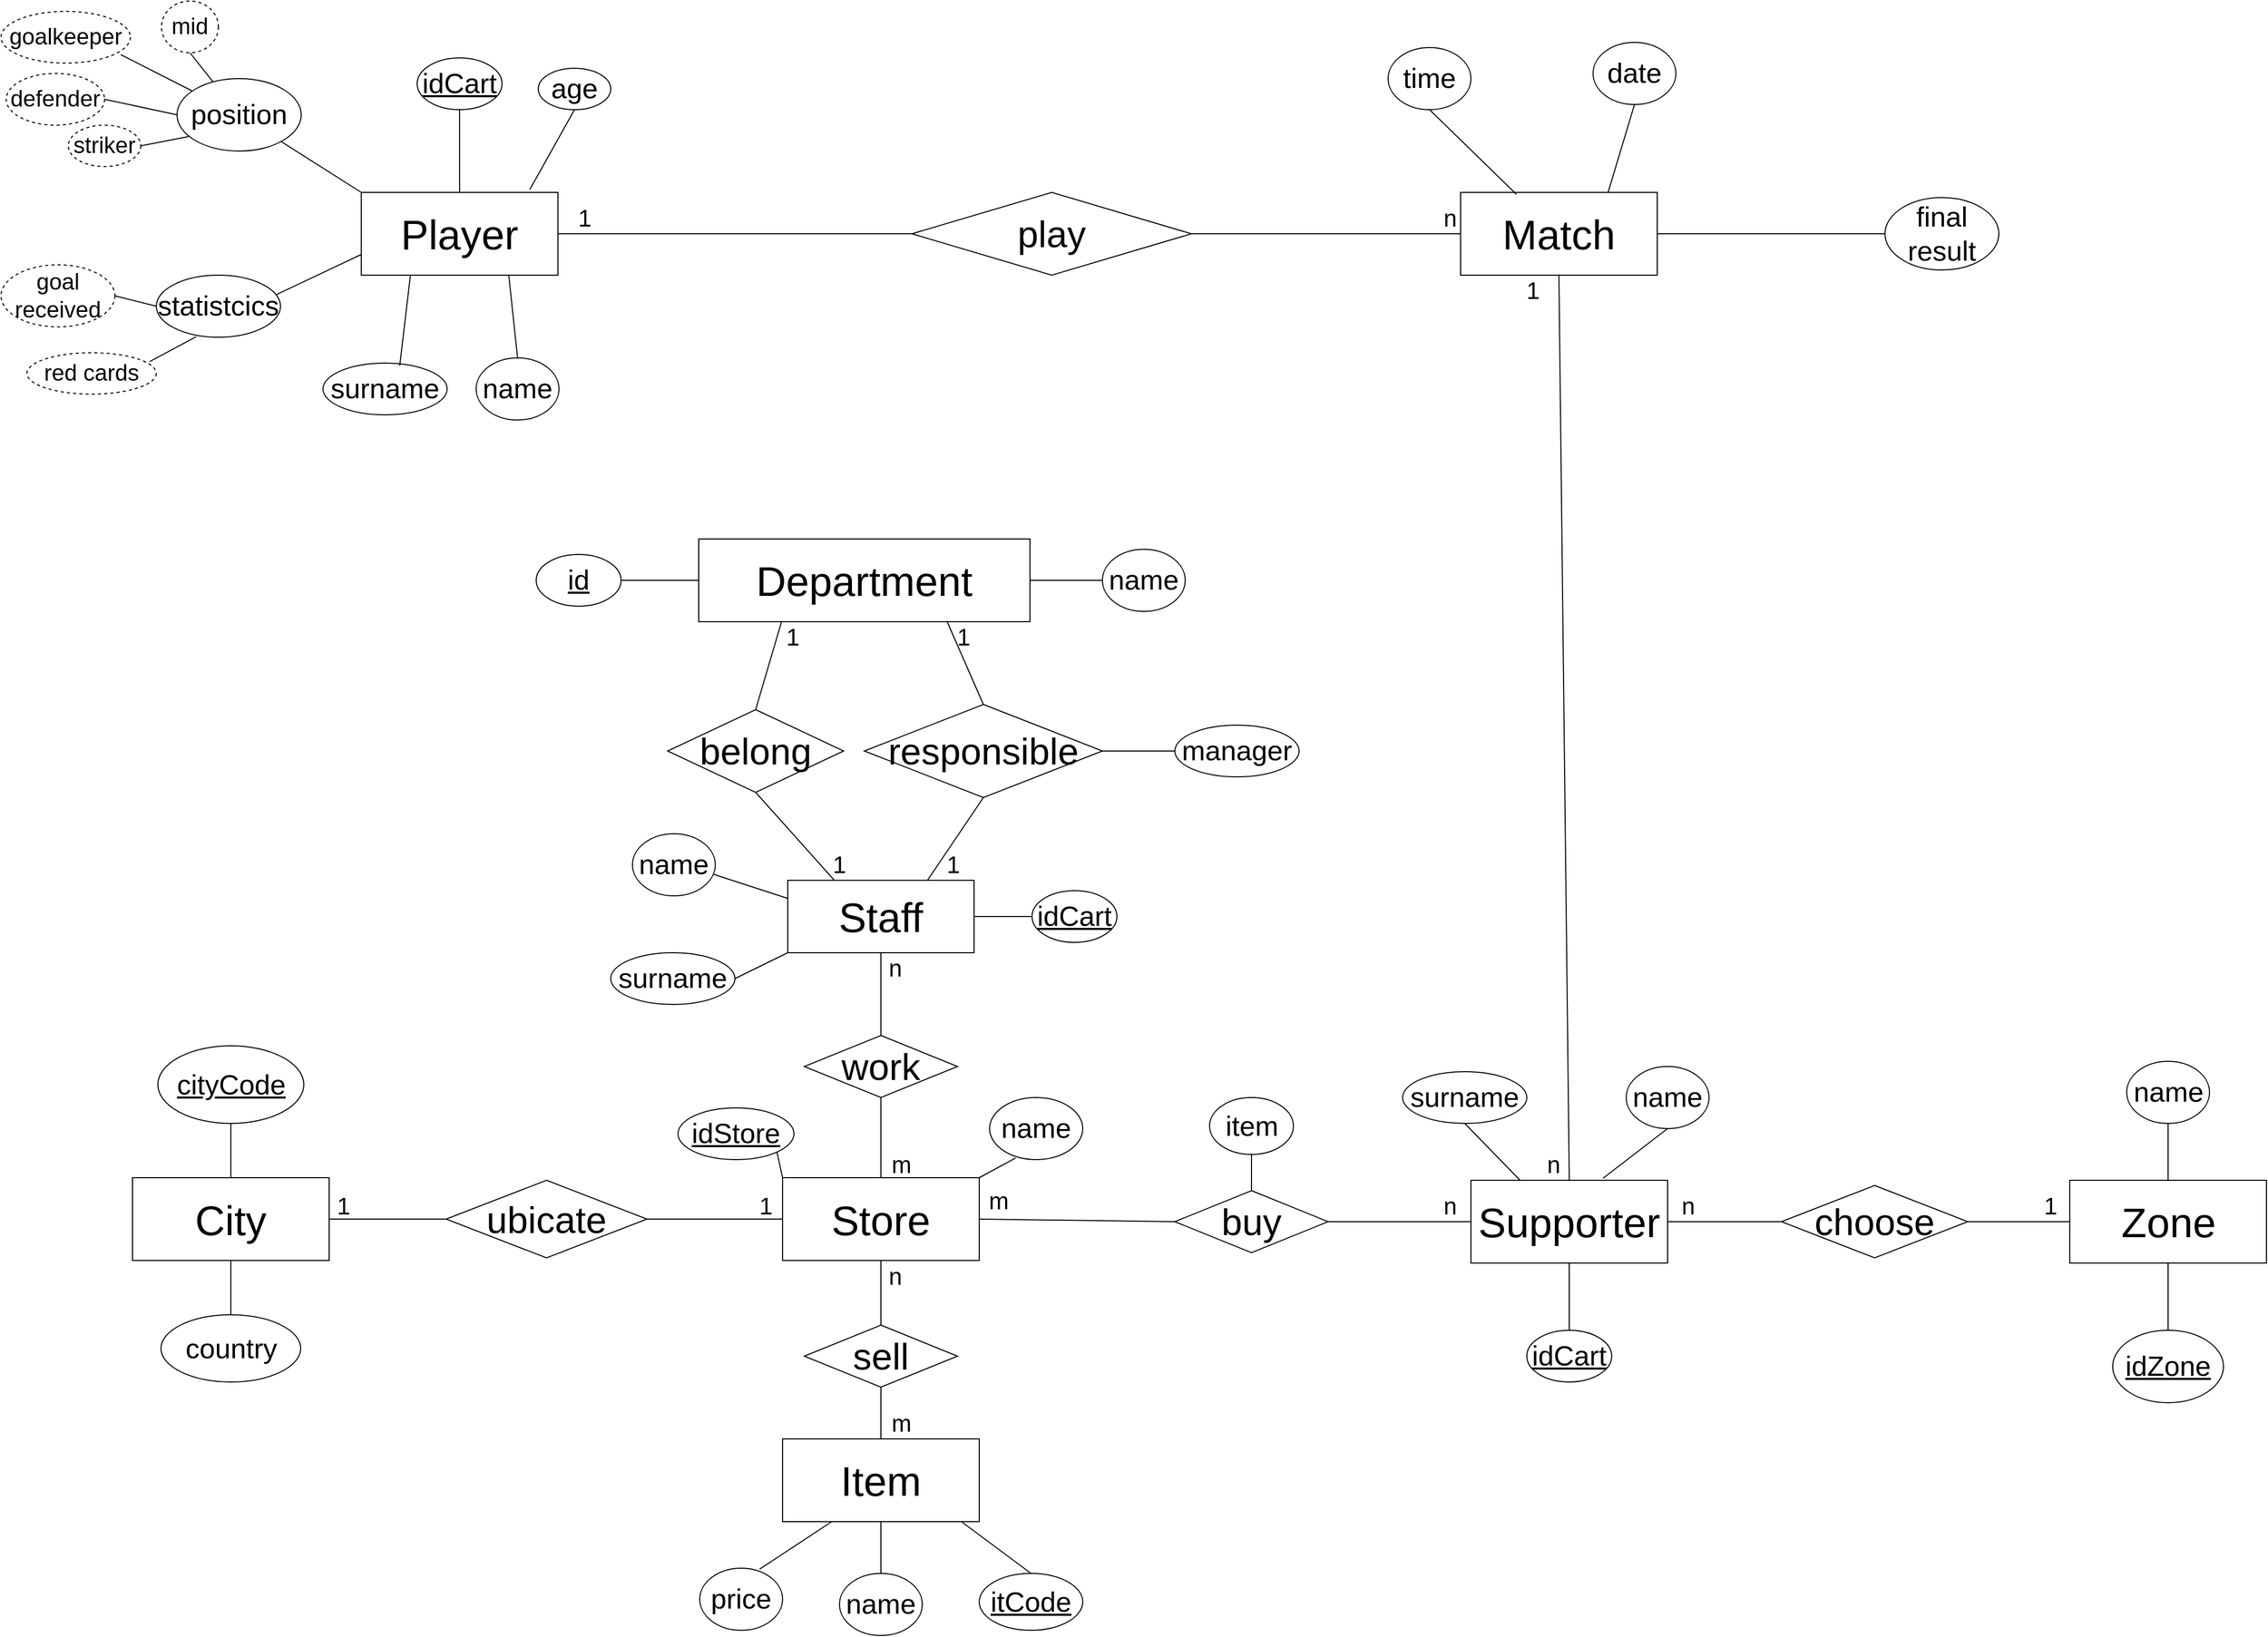 <mxfile version="24.0.7" type="github">
  <diagram name="Page-1" id="DSewbz67-j9m09I7AP3o">
    <mxGraphModel dx="2523" dy="1595" grid="1" gridSize="10" guides="1" tooltips="1" connect="1" arrows="1" fold="1" page="1" pageScale="1" pageWidth="2336" pageHeight="1654" math="0" shadow="0">
      <root>
        <mxCell id="0" />
        <mxCell id="1" parent="0" />
        <mxCell id="OImi5xDaAr73Z1DIqKQl-1" value="&lt;font style=&quot;font-size: 40px;&quot;&gt;Player&lt;/font&gt;" style="rounded=0;whiteSpace=wrap;html=1;" vertex="1" parent="1">
          <mxGeometry x="448" y="222" width="190" height="80" as="geometry" />
        </mxCell>
        <mxCell id="OImi5xDaAr73Z1DIqKQl-2" value="&lt;font style=&quot;font-size: 40px;&quot;&gt;Staff&lt;/font&gt;" style="rounded=0;whiteSpace=wrap;html=1;" vertex="1" parent="1">
          <mxGeometry x="860" y="887" width="180" height="70" as="geometry" />
        </mxCell>
        <mxCell id="OImi5xDaAr73Z1DIqKQl-3" value="&lt;font style=&quot;font-size: 40px;&quot;&gt;Department&lt;/font&gt;" style="rounded=0;whiteSpace=wrap;html=1;" vertex="1" parent="1">
          <mxGeometry x="774" y="557" width="320" height="80" as="geometry" />
        </mxCell>
        <mxCell id="OImi5xDaAr73Z1DIqKQl-4" value="&lt;font style=&quot;font-size: 40px;&quot;&gt;Store&lt;/font&gt;" style="rounded=0;whiteSpace=wrap;html=1;" vertex="1" parent="1">
          <mxGeometry x="855" y="1174.5" width="190" height="80" as="geometry" />
        </mxCell>
        <mxCell id="OImi5xDaAr73Z1DIqKQl-5" value="&lt;font style=&quot;font-size: 40px;&quot;&gt;Item&lt;/font&gt;" style="rounded=0;whiteSpace=wrap;html=1;" vertex="1" parent="1">
          <mxGeometry x="855" y="1427" width="190" height="80" as="geometry" />
        </mxCell>
        <mxCell id="OImi5xDaAr73Z1DIqKQl-6" value="&lt;font style=&quot;font-size: 40px;&quot;&gt;Supporter&lt;/font&gt;" style="rounded=0;whiteSpace=wrap;html=1;" vertex="1" parent="1">
          <mxGeometry x="1520" y="1177" width="190" height="80" as="geometry" />
        </mxCell>
        <mxCell id="OImi5xDaAr73Z1DIqKQl-7" value="&lt;font style=&quot;font-size: 40px;&quot;&gt;Match&lt;/font&gt;" style="rounded=0;whiteSpace=wrap;html=1;" vertex="1" parent="1">
          <mxGeometry x="1510" y="222" width="190" height="80" as="geometry" />
        </mxCell>
        <mxCell id="OImi5xDaAr73Z1DIqKQl-8" value="&lt;font style=&quot;font-size: 40px;&quot;&gt;Zone&lt;/font&gt;" style="rounded=0;whiteSpace=wrap;html=1;" vertex="1" parent="1">
          <mxGeometry x="2098.5" y="1177" width="190" height="80" as="geometry" />
        </mxCell>
        <mxCell id="OImi5xDaAr73Z1DIqKQl-9" value="&lt;font style=&quot;font-size: 36px;&quot;&gt;belong&lt;/font&gt;" style="rhombus;whiteSpace=wrap;html=1;" vertex="1" parent="1">
          <mxGeometry x="744" y="722" width="170" height="80" as="geometry" />
        </mxCell>
        <mxCell id="OImi5xDaAr73Z1DIqKQl-10" value="&lt;font style=&quot;font-size: 40px;&quot;&gt;City&lt;/font&gt;" style="rounded=0;whiteSpace=wrap;html=1;" vertex="1" parent="1">
          <mxGeometry x="227" y="1174.5" width="190" height="80" as="geometry" />
        </mxCell>
        <mxCell id="OImi5xDaAr73Z1DIqKQl-11" value="&lt;font style=&quot;font-size: 36px;&quot;&gt;play&lt;/font&gt;" style="rhombus;whiteSpace=wrap;html=1;" vertex="1" parent="1">
          <mxGeometry x="980" y="222" width="270" height="80" as="geometry" />
        </mxCell>
        <mxCell id="OImi5xDaAr73Z1DIqKQl-12" value="" style="endArrow=none;html=1;rounded=0;exitX=1;exitY=0.5;exitDx=0;exitDy=0;entryX=0;entryY=0.5;entryDx=0;entryDy=0;" edge="1" parent="1" source="OImi5xDaAr73Z1DIqKQl-1" target="OImi5xDaAr73Z1DIqKQl-11">
          <mxGeometry width="50" height="50" relative="1" as="geometry">
            <mxPoint x="830" y="822" as="sourcePoint" />
            <mxPoint x="880" y="772" as="targetPoint" />
          </mxGeometry>
        </mxCell>
        <mxCell id="OImi5xDaAr73Z1DIqKQl-13" value="" style="endArrow=none;html=1;rounded=0;entryX=0;entryY=0.5;entryDx=0;entryDy=0;exitX=1;exitY=0.5;exitDx=0;exitDy=0;" edge="1" parent="1" source="OImi5xDaAr73Z1DIqKQl-11" target="OImi5xDaAr73Z1DIqKQl-7">
          <mxGeometry width="50" height="50" relative="1" as="geometry">
            <mxPoint x="780" y="652" as="sourcePoint" />
            <mxPoint x="830" y="602" as="targetPoint" />
          </mxGeometry>
        </mxCell>
        <mxCell id="OImi5xDaAr73Z1DIqKQl-14" value="&lt;font style=&quot;font-size: 27px;&quot;&gt;&lt;u&gt;idCart&lt;/u&gt;&lt;/font&gt;" style="ellipse;whiteSpace=wrap;html=1;" vertex="1" parent="1">
          <mxGeometry x="502" y="92" width="82" height="50" as="geometry" />
        </mxCell>
        <mxCell id="OImi5xDaAr73Z1DIqKQl-15" value="&lt;span style=&quot;font-size: 27px;&quot;&gt;name&lt;/span&gt;" style="ellipse;whiteSpace=wrap;html=1;" vertex="1" parent="1">
          <mxGeometry x="559" y="382" width="80" height="60" as="geometry" />
        </mxCell>
        <mxCell id="OImi5xDaAr73Z1DIqKQl-16" value="&lt;span style=&quot;font-size: 27px;&quot;&gt;surname&lt;/span&gt;" style="ellipse;whiteSpace=wrap;html=1;" vertex="1" parent="1">
          <mxGeometry x="411" y="387" width="120" height="50" as="geometry" />
        </mxCell>
        <mxCell id="OImi5xDaAr73Z1DIqKQl-17" value="&lt;span style=&quot;font-size: 27px;&quot;&gt;age&lt;/span&gt;" style="ellipse;whiteSpace=wrap;html=1;" vertex="1" parent="1">
          <mxGeometry x="619" y="102" width="70" height="40" as="geometry" />
        </mxCell>
        <mxCell id="OImi5xDaAr73Z1DIqKQl-18" value="&lt;span style=&quot;font-size: 27px;&quot;&gt;position&lt;/span&gt;" style="ellipse;whiteSpace=wrap;html=1;" vertex="1" parent="1">
          <mxGeometry x="270" y="112" width="120" height="70" as="geometry" />
        </mxCell>
        <mxCell id="OImi5xDaAr73Z1DIqKQl-19" value="&lt;span style=&quot;font-size: 27px;&quot;&gt;statistcics&lt;/span&gt;" style="ellipse;whiteSpace=wrap;html=1;" vertex="1" parent="1">
          <mxGeometry x="250" y="302" width="120" height="60" as="geometry" />
        </mxCell>
        <mxCell id="OImi5xDaAr73Z1DIqKQl-20" value="&lt;font style=&quot;font-size: 22px;&quot;&gt;goalkeeper&lt;/font&gt;" style="ellipse;whiteSpace=wrap;html=1;dashed=1;" vertex="1" parent="1">
          <mxGeometry x="100" y="47" width="125" height="50" as="geometry" />
        </mxCell>
        <mxCell id="OImi5xDaAr73Z1DIqKQl-21" value="&lt;font style=&quot;font-size: 22px;&quot;&gt;defender&lt;/font&gt;" style="ellipse;whiteSpace=wrap;html=1;dashed=1;" vertex="1" parent="1">
          <mxGeometry x="105" y="107" width="95" height="50" as="geometry" />
        </mxCell>
        <mxCell id="OImi5xDaAr73Z1DIqKQl-64" style="rounded=0;orthogonalLoop=1;jettySize=auto;html=1;exitX=0.5;exitY=1;exitDx=0;exitDy=0;endArrow=none;endFill=0;" edge="1" parent="1" source="OImi5xDaAr73Z1DIqKQl-22" target="OImi5xDaAr73Z1DIqKQl-18">
          <mxGeometry relative="1" as="geometry" />
        </mxCell>
        <mxCell id="OImi5xDaAr73Z1DIqKQl-22" value="&lt;font style=&quot;font-size: 22px;&quot;&gt;mid&lt;/font&gt;" style="ellipse;whiteSpace=wrap;html=1;dashed=1;" vertex="1" parent="1">
          <mxGeometry x="255" y="37" width="55" height="50" as="geometry" />
        </mxCell>
        <mxCell id="OImi5xDaAr73Z1DIqKQl-23" value="&lt;font style=&quot;font-size: 22px;&quot;&gt;striker&lt;/font&gt;" style="ellipse;whiteSpace=wrap;html=1;dashed=1;" vertex="1" parent="1">
          <mxGeometry x="165" y="157" width="70" height="40" as="geometry" />
        </mxCell>
        <mxCell id="OImi5xDaAr73Z1DIqKQl-24" value="&lt;font style=&quot;font-size: 22px;&quot;&gt;goal received&lt;/font&gt;" style="ellipse;whiteSpace=wrap;html=1;dashed=1;" vertex="1" parent="1">
          <mxGeometry x="100" y="292" width="110" height="60" as="geometry" />
        </mxCell>
        <mxCell id="OImi5xDaAr73Z1DIqKQl-25" value="&lt;font style=&quot;font-size: 22px;&quot;&gt;red cards&lt;/font&gt;" style="ellipse;whiteSpace=wrap;html=1;dashed=1;" vertex="1" parent="1">
          <mxGeometry x="125" y="377" width="125" height="40" as="geometry" />
        </mxCell>
        <mxCell id="OImi5xDaAr73Z1DIqKQl-26" value="&lt;font style=&quot;font-size: 36px;&quot;&gt;work&lt;/font&gt;" style="rhombus;whiteSpace=wrap;html=1;" vertex="1" parent="1">
          <mxGeometry x="876" y="1037" width="148" height="60" as="geometry" />
        </mxCell>
        <mxCell id="OImi5xDaAr73Z1DIqKQl-27" value="&lt;font style=&quot;font-size: 36px;&quot;&gt;responsible&lt;/font&gt;" style="rhombus;whiteSpace=wrap;html=1;" vertex="1" parent="1">
          <mxGeometry x="934" y="717" width="230" height="90" as="geometry" />
        </mxCell>
        <mxCell id="OImi5xDaAr73Z1DIqKQl-28" value="" style="endArrow=none;html=1;rounded=0;entryX=0.5;entryY=1;entryDx=0;entryDy=0;exitX=0.5;exitY=0;exitDx=0;exitDy=0;" edge="1" parent="1" source="OImi5xDaAr73Z1DIqKQl-26" target="OImi5xDaAr73Z1DIqKQl-2">
          <mxGeometry width="50" height="50" relative="1" as="geometry">
            <mxPoint x="1724" y="1187" as="sourcePoint" />
            <mxPoint x="1774" y="1137" as="targetPoint" />
          </mxGeometry>
        </mxCell>
        <mxCell id="OImi5xDaAr73Z1DIqKQl-29" value="" style="endArrow=none;html=1;rounded=0;exitX=0.5;exitY=0;exitDx=0;exitDy=0;entryX=0.5;entryY=1;entryDx=0;entryDy=0;" edge="1" parent="1" source="OImi5xDaAr73Z1DIqKQl-4" target="OImi5xDaAr73Z1DIqKQl-26">
          <mxGeometry width="50" height="50" relative="1" as="geometry">
            <mxPoint x="1724" y="1187" as="sourcePoint" />
            <mxPoint x="1774" y="1137" as="targetPoint" />
          </mxGeometry>
        </mxCell>
        <mxCell id="OImi5xDaAr73Z1DIqKQl-30" value="" style="endArrow=none;html=1;rounded=0;exitX=0.5;exitY=0;exitDx=0;exitDy=0;entryX=0.25;entryY=1;entryDx=0;entryDy=0;" edge="1" parent="1" source="OImi5xDaAr73Z1DIqKQl-9" target="OImi5xDaAr73Z1DIqKQl-3">
          <mxGeometry width="50" height="50" relative="1" as="geometry">
            <mxPoint x="1724" y="1187" as="sourcePoint" />
            <mxPoint x="829" y="627" as="targetPoint" />
          </mxGeometry>
        </mxCell>
        <mxCell id="OImi5xDaAr73Z1DIqKQl-31" value="" style="endArrow=none;html=1;rounded=0;entryX=0.75;entryY=1;entryDx=0;entryDy=0;exitX=0.5;exitY=0;exitDx=0;exitDy=0;" edge="1" parent="1" source="OImi5xDaAr73Z1DIqKQl-27" target="OImi5xDaAr73Z1DIqKQl-3">
          <mxGeometry width="50" height="50" relative="1" as="geometry">
            <mxPoint x="1724" y="1187" as="sourcePoint" />
            <mxPoint x="1774" y="1137" as="targetPoint" />
          </mxGeometry>
        </mxCell>
        <mxCell id="OImi5xDaAr73Z1DIqKQl-32" value="" style="endArrow=none;html=1;rounded=0;entryX=0.5;entryY=1;entryDx=0;entryDy=0;exitX=0.25;exitY=0;exitDx=0;exitDy=0;" edge="1" parent="1" source="OImi5xDaAr73Z1DIqKQl-2" target="OImi5xDaAr73Z1DIqKQl-9">
          <mxGeometry width="50" height="50" relative="1" as="geometry">
            <mxPoint x="1724" y="1187" as="sourcePoint" />
            <mxPoint x="1774" y="1137" as="targetPoint" />
          </mxGeometry>
        </mxCell>
        <mxCell id="OImi5xDaAr73Z1DIqKQl-33" value="" style="endArrow=none;html=1;rounded=0;entryX=0.5;entryY=1;entryDx=0;entryDy=0;exitX=0.75;exitY=0;exitDx=0;exitDy=0;" edge="1" parent="1" source="OImi5xDaAr73Z1DIqKQl-2" target="OImi5xDaAr73Z1DIqKQl-27">
          <mxGeometry width="50" height="50" relative="1" as="geometry">
            <mxPoint x="1724" y="1187" as="sourcePoint" />
            <mxPoint x="1774" y="1137" as="targetPoint" />
          </mxGeometry>
        </mxCell>
        <mxCell id="OImi5xDaAr73Z1DIqKQl-34" value="&lt;span style=&quot;font-size: 27px;&quot;&gt;manager&lt;/span&gt;" style="ellipse;whiteSpace=wrap;html=1;" vertex="1" parent="1">
          <mxGeometry x="1234" y="737" width="120" height="50" as="geometry" />
        </mxCell>
        <mxCell id="OImi5xDaAr73Z1DIqKQl-35" value="" style="endArrow=none;html=1;rounded=0;exitX=1;exitY=0.5;exitDx=0;exitDy=0;entryX=0;entryY=0.5;entryDx=0;entryDy=0;" edge="1" parent="1" source="OImi5xDaAr73Z1DIqKQl-27" target="OImi5xDaAr73Z1DIqKQl-34">
          <mxGeometry width="50" height="50" relative="1" as="geometry">
            <mxPoint x="1724" y="1187" as="sourcePoint" />
            <mxPoint x="1774" y="1137" as="targetPoint" />
          </mxGeometry>
        </mxCell>
        <mxCell id="OImi5xDaAr73Z1DIqKQl-36" value="&lt;font style=&quot;font-size: 27px;&quot;&gt;&lt;u&gt;idCart&lt;/u&gt;&lt;/font&gt;" style="ellipse;whiteSpace=wrap;html=1;" vertex="1" parent="1">
          <mxGeometry x="1096" y="897" width="82" height="50" as="geometry" />
        </mxCell>
        <mxCell id="OImi5xDaAr73Z1DIqKQl-37" value="&lt;span style=&quot;font-size: 27px;&quot;&gt;name&lt;/span&gt;" style="ellipse;whiteSpace=wrap;html=1;" vertex="1" parent="1">
          <mxGeometry x="710" y="842" width="80" height="60" as="geometry" />
        </mxCell>
        <mxCell id="OImi5xDaAr73Z1DIqKQl-38" value="&lt;span style=&quot;font-size: 27px;&quot;&gt;surname&lt;/span&gt;" style="ellipse;whiteSpace=wrap;html=1;" vertex="1" parent="1">
          <mxGeometry x="689" y="957" width="120" height="50" as="geometry" />
        </mxCell>
        <mxCell id="OImi5xDaAr73Z1DIqKQl-42" value="&lt;font style=&quot;font-size: 27px;&quot;&gt;&lt;u&gt;id&lt;/u&gt;&lt;/font&gt;" style="ellipse;whiteSpace=wrap;html=1;" vertex="1" parent="1">
          <mxGeometry x="617" y="572" width="82" height="50" as="geometry" />
        </mxCell>
        <mxCell id="OImi5xDaAr73Z1DIqKQl-43" value="&lt;span style=&quot;font-size: 27px;&quot;&gt;name&lt;/span&gt;" style="ellipse;whiteSpace=wrap;html=1;" vertex="1" parent="1">
          <mxGeometry x="1164" y="567" width="80" height="60" as="geometry" />
        </mxCell>
        <mxCell id="OImi5xDaAr73Z1DIqKQl-44" value="&lt;font style=&quot;font-size: 27px;&quot;&gt;&lt;u&gt;idStore&lt;/u&gt;&lt;/font&gt;" style="ellipse;whiteSpace=wrap;html=1;" vertex="1" parent="1">
          <mxGeometry x="754" y="1107" width="112" height="50" as="geometry" />
        </mxCell>
        <mxCell id="OImi5xDaAr73Z1DIqKQl-45" value="&lt;span style=&quot;font-size: 27px;&quot;&gt;name&lt;/span&gt;" style="ellipse;whiteSpace=wrap;html=1;" vertex="1" parent="1">
          <mxGeometry x="1055" y="1097" width="90" height="60" as="geometry" />
        </mxCell>
        <mxCell id="OImi5xDaAr73Z1DIqKQl-47" value="&lt;font style=&quot;font-size: 36px;&quot;&gt;sell&lt;/font&gt;" style="rhombus;whiteSpace=wrap;html=1;" vertex="1" parent="1">
          <mxGeometry x="876" y="1317" width="148" height="60" as="geometry" />
        </mxCell>
        <mxCell id="OImi5xDaAr73Z1DIqKQl-48" value="&lt;span style=&quot;font-size: 27px;&quot;&gt;&lt;u&gt;itCode&lt;/u&gt;&lt;/span&gt;" style="ellipse;whiteSpace=wrap;html=1;" vertex="1" parent="1">
          <mxGeometry x="1045" y="1557" width="100" height="55" as="geometry" />
        </mxCell>
        <mxCell id="OImi5xDaAr73Z1DIqKQl-49" value="&lt;span style=&quot;font-size: 27px;&quot;&gt;name&lt;/span&gt;" style="ellipse;whiteSpace=wrap;html=1;" vertex="1" parent="1">
          <mxGeometry x="910" y="1557" width="80" height="60" as="geometry" />
        </mxCell>
        <mxCell id="OImi5xDaAr73Z1DIqKQl-50" value="&lt;span style=&quot;font-size: 27px;&quot;&gt;price&lt;/span&gt;" style="ellipse;whiteSpace=wrap;html=1;" vertex="1" parent="1">
          <mxGeometry x="775" y="1552" width="80" height="60" as="geometry" />
        </mxCell>
        <mxCell id="OImi5xDaAr73Z1DIqKQl-51" value="&lt;font style=&quot;font-size: 36px;&quot;&gt;buy&lt;/font&gt;" style="rhombus;whiteSpace=wrap;html=1;" vertex="1" parent="1">
          <mxGeometry x="1234" y="1187" width="148" height="60" as="geometry" />
        </mxCell>
        <mxCell id="OImi5xDaAr73Z1DIqKQl-52" value="&lt;font style=&quot;font-size: 36px;&quot;&gt;choose&lt;/font&gt;" style="rhombus;whiteSpace=wrap;html=1;" vertex="1" parent="1">
          <mxGeometry x="1820" y="1182" width="180" height="70" as="geometry" />
        </mxCell>
        <mxCell id="OImi5xDaAr73Z1DIqKQl-53" value="&lt;font style=&quot;font-size: 36px;&quot;&gt;ubicate&lt;/font&gt;" style="rhombus;whiteSpace=wrap;html=1;" vertex="1" parent="1">
          <mxGeometry x="530" y="1177" width="194" height="75" as="geometry" />
        </mxCell>
        <mxCell id="OImi5xDaAr73Z1DIqKQl-54" value="&lt;span style=&quot;font-size: 27px;&quot;&gt;date&lt;/span&gt;" style="ellipse;whiteSpace=wrap;html=1;" vertex="1" parent="1">
          <mxGeometry x="1638" y="77" width="80" height="60" as="geometry" />
        </mxCell>
        <mxCell id="OImi5xDaAr73Z1DIqKQl-55" value="&lt;span style=&quot;font-size: 27px;&quot;&gt;time&lt;/span&gt;" style="ellipse;whiteSpace=wrap;html=1;" vertex="1" parent="1">
          <mxGeometry x="1440" y="82" width="80" height="60" as="geometry" />
        </mxCell>
        <mxCell id="OImi5xDaAr73Z1DIqKQl-56" value="&lt;span style=&quot;font-size: 27px;&quot;&gt;final result&lt;/span&gt;" style="ellipse;whiteSpace=wrap;html=1;" vertex="1" parent="1">
          <mxGeometry x="1920" y="227" width="110" height="70" as="geometry" />
        </mxCell>
        <mxCell id="OImi5xDaAr73Z1DIqKQl-57" value="&lt;font style=&quot;font-size: 27px;&quot;&gt;&lt;u&gt;idCart&lt;/u&gt;&lt;/font&gt;" style="ellipse;whiteSpace=wrap;html=1;" vertex="1" parent="1">
          <mxGeometry x="1574" y="1322" width="82" height="50" as="geometry" />
        </mxCell>
        <mxCell id="OImi5xDaAr73Z1DIqKQl-58" value="&lt;span style=&quot;font-size: 27px;&quot;&gt;name&lt;/span&gt;" style="ellipse;whiteSpace=wrap;html=1;" vertex="1" parent="1">
          <mxGeometry x="1670" y="1067" width="80" height="60" as="geometry" />
        </mxCell>
        <mxCell id="OImi5xDaAr73Z1DIqKQl-59" value="&lt;span style=&quot;font-size: 27px;&quot;&gt;surname&lt;/span&gt;" style="ellipse;whiteSpace=wrap;html=1;" vertex="1" parent="1">
          <mxGeometry x="1454" y="1072" width="120" height="50" as="geometry" />
        </mxCell>
        <mxCell id="OImi5xDaAr73Z1DIqKQl-60" value="&lt;span style=&quot;font-size: 27px;&quot;&gt;name&lt;/span&gt;" style="ellipse;whiteSpace=wrap;html=1;" vertex="1" parent="1">
          <mxGeometry x="2153.5" y="1062" width="80" height="60" as="geometry" />
        </mxCell>
        <mxCell id="OImi5xDaAr73Z1DIqKQl-61" value="&lt;font style=&quot;font-size: 27px;&quot;&gt;&lt;u&gt;idZone&lt;/u&gt;&lt;/font&gt;" style="ellipse;whiteSpace=wrap;html=1;" vertex="1" parent="1">
          <mxGeometry x="2140" y="1322" width="107" height="70" as="geometry" />
        </mxCell>
        <mxCell id="OImi5xDaAr73Z1DIqKQl-62" value="&lt;font style=&quot;font-size: 27px;&quot;&gt;&lt;u&gt;cityCode&lt;/u&gt;&lt;/font&gt;" style="ellipse;whiteSpace=wrap;html=1;" vertex="1" parent="1">
          <mxGeometry x="251.5" y="1047" width="141" height="75" as="geometry" />
        </mxCell>
        <mxCell id="OImi5xDaAr73Z1DIqKQl-63" value="&lt;span style=&quot;font-size: 27px;&quot;&gt;country&lt;/span&gt;" style="ellipse;whiteSpace=wrap;html=1;" vertex="1" parent="1">
          <mxGeometry x="254.5" y="1307" width="135" height="65" as="geometry" />
        </mxCell>
        <mxCell id="OImi5xDaAr73Z1DIqKQl-66" value="" style="endArrow=none;html=1;rounded=0;exitX=0.925;exitY=0.836;exitDx=0;exitDy=0;exitPerimeter=0;" edge="1" parent="1" source="OImi5xDaAr73Z1DIqKQl-20" target="OImi5xDaAr73Z1DIqKQl-18">
          <mxGeometry width="50" height="50" relative="1" as="geometry">
            <mxPoint x="234" y="152" as="sourcePoint" />
            <mxPoint x="284" y="102" as="targetPoint" />
          </mxGeometry>
        </mxCell>
        <mxCell id="OImi5xDaAr73Z1DIqKQl-67" value="" style="endArrow=none;html=1;rounded=0;exitX=1;exitY=0.5;exitDx=0;exitDy=0;entryX=0;entryY=0.5;entryDx=0;entryDy=0;" edge="1" parent="1" source="OImi5xDaAr73Z1DIqKQl-21" target="OImi5xDaAr73Z1DIqKQl-18">
          <mxGeometry width="50" height="50" relative="1" as="geometry">
            <mxPoint x="226" y="99" as="sourcePoint" />
            <mxPoint x="295" y="134" as="targetPoint" />
          </mxGeometry>
        </mxCell>
        <mxCell id="OImi5xDaAr73Z1DIqKQl-68" value="" style="endArrow=none;html=1;rounded=0;exitX=1;exitY=0.5;exitDx=0;exitDy=0;entryX=0.093;entryY=0.8;entryDx=0;entryDy=0;entryPerimeter=0;" edge="1" parent="1" source="OImi5xDaAr73Z1DIqKQl-23" target="OImi5xDaAr73Z1DIqKQl-18">
          <mxGeometry width="50" height="50" relative="1" as="geometry">
            <mxPoint x="236" y="109" as="sourcePoint" />
            <mxPoint x="305" y="144" as="targetPoint" />
          </mxGeometry>
        </mxCell>
        <mxCell id="OImi5xDaAr73Z1DIqKQl-69" value="" style="endArrow=none;html=1;rounded=0;exitX=0.5;exitY=1;exitDx=0;exitDy=0;entryX=0.5;entryY=0;entryDx=0;entryDy=0;" edge="1" parent="1" source="OImi5xDaAr73Z1DIqKQl-14" target="OImi5xDaAr73Z1DIqKQl-1">
          <mxGeometry width="50" height="50" relative="1" as="geometry">
            <mxPoint x="246" y="119" as="sourcePoint" />
            <mxPoint x="315" y="154" as="targetPoint" />
          </mxGeometry>
        </mxCell>
        <mxCell id="OImi5xDaAr73Z1DIqKQl-70" value="" style="endArrow=none;html=1;rounded=0;exitX=0.5;exitY=1;exitDx=0;exitDy=0;entryX=0.857;entryY=-0.035;entryDx=0;entryDy=0;entryPerimeter=0;" edge="1" parent="1" source="OImi5xDaAr73Z1DIqKQl-17" target="OImi5xDaAr73Z1DIqKQl-1">
          <mxGeometry width="50" height="50" relative="1" as="geometry">
            <mxPoint x="256" y="129" as="sourcePoint" />
            <mxPoint x="325" y="164" as="targetPoint" />
          </mxGeometry>
        </mxCell>
        <mxCell id="OImi5xDaAr73Z1DIqKQl-71" value="" style="endArrow=none;html=1;rounded=0;exitX=0.967;exitY=0.313;exitDx=0;exitDy=0;exitPerimeter=0;entryX=0;entryY=0.75;entryDx=0;entryDy=0;" edge="1" parent="1" source="OImi5xDaAr73Z1DIqKQl-19" target="OImi5xDaAr73Z1DIqKQl-1">
          <mxGeometry width="50" height="50" relative="1" as="geometry">
            <mxPoint x="266" y="139" as="sourcePoint" />
            <mxPoint x="335" y="174" as="targetPoint" />
          </mxGeometry>
        </mxCell>
        <mxCell id="OImi5xDaAr73Z1DIqKQl-72" value="" style="endArrow=none;html=1;rounded=0;exitX=1;exitY=0.5;exitDx=0;exitDy=0;entryX=0;entryY=0.5;entryDx=0;entryDy=0;" edge="1" parent="1" source="OImi5xDaAr73Z1DIqKQl-24" target="OImi5xDaAr73Z1DIqKQl-19">
          <mxGeometry width="50" height="50" relative="1" as="geometry">
            <mxPoint x="276" y="149" as="sourcePoint" />
            <mxPoint x="345" y="184" as="targetPoint" />
          </mxGeometry>
        </mxCell>
        <mxCell id="OImi5xDaAr73Z1DIqKQl-73" value="" style="endArrow=none;html=1;rounded=0;exitX=0.949;exitY=0.215;exitDx=0;exitDy=0;exitPerimeter=0;entryX=0.32;entryY=0.993;entryDx=0;entryDy=0;entryPerimeter=0;" edge="1" parent="1" source="OImi5xDaAr73Z1DIqKQl-25" target="OImi5xDaAr73Z1DIqKQl-19">
          <mxGeometry width="50" height="50" relative="1" as="geometry">
            <mxPoint x="286" y="159" as="sourcePoint" />
            <mxPoint x="355" y="194" as="targetPoint" />
          </mxGeometry>
        </mxCell>
        <mxCell id="OImi5xDaAr73Z1DIqKQl-74" value="" style="endArrow=none;html=1;rounded=0;entryX=0.75;entryY=1;entryDx=0;entryDy=0;exitX=0.5;exitY=0;exitDx=0;exitDy=0;" edge="1" parent="1" source="OImi5xDaAr73Z1DIqKQl-15" target="OImi5xDaAr73Z1DIqKQl-1">
          <mxGeometry width="50" height="50" relative="1" as="geometry">
            <mxPoint x="594" y="442" as="sourcePoint" />
            <mxPoint x="644" y="392" as="targetPoint" />
          </mxGeometry>
        </mxCell>
        <mxCell id="OImi5xDaAr73Z1DIqKQl-75" value="" style="endArrow=none;html=1;rounded=0;exitX=0.618;exitY=0.052;exitDx=0;exitDy=0;exitPerimeter=0;entryX=0.25;entryY=1;entryDx=0;entryDy=0;" edge="1" parent="1" source="OImi5xDaAr73Z1DIqKQl-16" target="OImi5xDaAr73Z1DIqKQl-1">
          <mxGeometry width="50" height="50" relative="1" as="geometry">
            <mxPoint x="296" y="169" as="sourcePoint" />
            <mxPoint x="365" y="204" as="targetPoint" />
          </mxGeometry>
        </mxCell>
        <mxCell id="OImi5xDaAr73Z1DIqKQl-76" value="&lt;font style=&quot;font-size: 23px;&quot;&gt;1&lt;/font&gt;" style="text;html=1;align=center;verticalAlign=middle;whiteSpace=wrap;rounded=0;" vertex="1" parent="1">
          <mxGeometry x="634" y="232" width="60" height="30" as="geometry" />
        </mxCell>
        <mxCell id="OImi5xDaAr73Z1DIqKQl-77" value="&lt;font style=&quot;font-size: 23px;&quot;&gt;n&lt;/font&gt;" style="text;html=1;align=center;verticalAlign=middle;whiteSpace=wrap;rounded=0;" vertex="1" parent="1">
          <mxGeometry x="1470" y="232" width="60" height="30" as="geometry" />
        </mxCell>
        <mxCell id="OImi5xDaAr73Z1DIqKQl-78" value="" style="endArrow=none;html=1;rounded=0;entryX=0.5;entryY=1;entryDx=0;entryDy=0;exitX=0.75;exitY=0;exitDx=0;exitDy=0;" edge="1" parent="1" source="OImi5xDaAr73Z1DIqKQl-7" target="OImi5xDaAr73Z1DIqKQl-54">
          <mxGeometry width="50" height="50" relative="1" as="geometry">
            <mxPoint x="1964" y="232" as="sourcePoint" />
            <mxPoint x="2004" y="222" as="targetPoint" />
          </mxGeometry>
        </mxCell>
        <mxCell id="OImi5xDaAr73Z1DIqKQl-79" value="" style="endArrow=none;html=1;rounded=0;entryX=0.5;entryY=1;entryDx=0;entryDy=0;exitX=0.284;exitY=0.023;exitDx=0;exitDy=0;exitPerimeter=0;" edge="1" parent="1" source="OImi5xDaAr73Z1DIqKQl-7" target="OImi5xDaAr73Z1DIqKQl-55">
          <mxGeometry width="50" height="50" relative="1" as="geometry">
            <mxPoint x="1954" y="272" as="sourcePoint" />
            <mxPoint x="2004" y="222" as="targetPoint" />
          </mxGeometry>
        </mxCell>
        <mxCell id="OImi5xDaAr73Z1DIqKQl-80" value="" style="endArrow=none;html=1;rounded=0;entryX=0;entryY=0.5;entryDx=0;entryDy=0;exitX=1;exitY=0.5;exitDx=0;exitDy=0;" edge="1" parent="1" source="OImi5xDaAr73Z1DIqKQl-7" target="OImi5xDaAr73Z1DIqKQl-56">
          <mxGeometry width="50" height="50" relative="1" as="geometry">
            <mxPoint x="1888" y="234" as="sourcePoint" />
            <mxPoint x="1844" y="152" as="targetPoint" />
          </mxGeometry>
        </mxCell>
        <mxCell id="OImi5xDaAr73Z1DIqKQl-81" value="" style="endArrow=none;html=1;rounded=0;exitX=0;exitY=0;exitDx=0;exitDy=0;" edge="1" parent="1" source="OImi5xDaAr73Z1DIqKQl-1" target="OImi5xDaAr73Z1DIqKQl-18">
          <mxGeometry width="50" height="50" relative="1" as="geometry">
            <mxPoint x="624" y="402" as="sourcePoint" />
            <mxPoint x="674" y="352" as="targetPoint" />
          </mxGeometry>
        </mxCell>
        <mxCell id="OImi5xDaAr73Z1DIqKQl-82" value="" style="endArrow=none;html=1;rounded=0;entryX=1;entryY=0.5;entryDx=0;entryDy=0;exitX=0;exitY=0.5;exitDx=0;exitDy=0;" edge="1" parent="1" source="OImi5xDaAr73Z1DIqKQl-3" target="OImi5xDaAr73Z1DIqKQl-42">
          <mxGeometry width="50" height="50" relative="1" as="geometry">
            <mxPoint x="770" y="597" as="sourcePoint" />
            <mxPoint x="1090" y="577" as="targetPoint" />
          </mxGeometry>
        </mxCell>
        <mxCell id="OImi5xDaAr73Z1DIqKQl-83" value="" style="endArrow=none;html=1;rounded=0;exitX=0;exitY=0.5;exitDx=0;exitDy=0;entryX=1;entryY=0.5;entryDx=0;entryDy=0;" edge="1" parent="1" source="OImi5xDaAr73Z1DIqKQl-43" target="OImi5xDaAr73Z1DIqKQl-3">
          <mxGeometry width="50" height="50" relative="1" as="geometry">
            <mxPoint x="1040" y="627" as="sourcePoint" />
            <mxPoint x="1090" y="577" as="targetPoint" />
          </mxGeometry>
        </mxCell>
        <mxCell id="OImi5xDaAr73Z1DIqKQl-84" value="&lt;font style=&quot;font-size: 23px;&quot;&gt;1&lt;/font&gt;" style="text;html=1;align=center;verticalAlign=middle;whiteSpace=wrap;rounded=0;" vertex="1" parent="1">
          <mxGeometry x="880" y="857" width="60" height="30" as="geometry" />
        </mxCell>
        <mxCell id="OImi5xDaAr73Z1DIqKQl-85" value="&lt;font style=&quot;font-size: 23px;&quot;&gt;1&lt;/font&gt;" style="text;html=1;align=center;verticalAlign=middle;whiteSpace=wrap;rounded=0;" vertex="1" parent="1">
          <mxGeometry x="835" y="637" width="60" height="30" as="geometry" />
        </mxCell>
        <mxCell id="OImi5xDaAr73Z1DIqKQl-86" value="&lt;font style=&quot;font-size: 23px;&quot;&gt;1&lt;/font&gt;" style="text;html=1;align=center;verticalAlign=middle;whiteSpace=wrap;rounded=0;" vertex="1" parent="1">
          <mxGeometry x="990" y="857" width="60" height="30" as="geometry" />
        </mxCell>
        <mxCell id="OImi5xDaAr73Z1DIqKQl-87" value="&lt;font style=&quot;font-size: 23px;&quot;&gt;1&lt;/font&gt;" style="text;html=1;align=center;verticalAlign=middle;whiteSpace=wrap;rounded=0;" vertex="1" parent="1">
          <mxGeometry x="1000" y="637" width="60" height="30" as="geometry" />
        </mxCell>
        <mxCell id="OImi5xDaAr73Z1DIqKQl-88" value="" style="endArrow=none;html=1;rounded=0;exitX=1;exitY=0.5;exitDx=0;exitDy=0;entryX=0;entryY=1;entryDx=0;entryDy=0;" edge="1" parent="1" source="OImi5xDaAr73Z1DIqKQl-38" target="OImi5xDaAr73Z1DIqKQl-2">
          <mxGeometry width="50" height="50" relative="1" as="geometry">
            <mxPoint x="1000" y="1017" as="sourcePoint" />
            <mxPoint x="1050" y="967" as="targetPoint" />
          </mxGeometry>
        </mxCell>
        <mxCell id="OImi5xDaAr73Z1DIqKQl-89" value="" style="endArrow=none;html=1;rounded=0;exitX=0.982;exitY=0.654;exitDx=0;exitDy=0;exitPerimeter=0;entryX=0;entryY=0.25;entryDx=0;entryDy=0;" edge="1" parent="1" source="OImi5xDaAr73Z1DIqKQl-37" target="OImi5xDaAr73Z1DIqKQl-2">
          <mxGeometry width="50" height="50" relative="1" as="geometry">
            <mxPoint x="1000" y="1017" as="sourcePoint" />
            <mxPoint x="1050" y="967" as="targetPoint" />
          </mxGeometry>
        </mxCell>
        <mxCell id="OImi5xDaAr73Z1DIqKQl-90" value="" style="endArrow=none;html=1;rounded=0;entryX=0;entryY=0.5;entryDx=0;entryDy=0;exitX=1;exitY=0.5;exitDx=0;exitDy=0;" edge="1" parent="1" source="OImi5xDaAr73Z1DIqKQl-2" target="OImi5xDaAr73Z1DIqKQl-36">
          <mxGeometry width="50" height="50" relative="1" as="geometry">
            <mxPoint x="1000" y="1017" as="sourcePoint" />
            <mxPoint x="1050" y="967" as="targetPoint" />
          </mxGeometry>
        </mxCell>
        <mxCell id="OImi5xDaAr73Z1DIqKQl-91" value="" style="endArrow=none;html=1;rounded=0;entryX=0.5;entryY=1;entryDx=0;entryDy=0;exitX=0.5;exitY=0;exitDx=0;exitDy=0;" edge="1" parent="1" source="OImi5xDaAr73Z1DIqKQl-63" target="OImi5xDaAr73Z1DIqKQl-10">
          <mxGeometry width="50" height="50" relative="1" as="geometry">
            <mxPoint x="610" y="1177" as="sourcePoint" />
            <mxPoint x="660" y="1127" as="targetPoint" />
          </mxGeometry>
        </mxCell>
        <mxCell id="OImi5xDaAr73Z1DIqKQl-92" value="" style="endArrow=none;html=1;rounded=0;exitX=0.5;exitY=1;exitDx=0;exitDy=0;entryX=0.5;entryY=0;entryDx=0;entryDy=0;" edge="1" parent="1" source="OImi5xDaAr73Z1DIqKQl-62" target="OImi5xDaAr73Z1DIqKQl-10">
          <mxGeometry width="50" height="50" relative="1" as="geometry">
            <mxPoint x="610" y="1177" as="sourcePoint" />
            <mxPoint x="660" y="1127" as="targetPoint" />
          </mxGeometry>
        </mxCell>
        <mxCell id="OImi5xDaAr73Z1DIqKQl-93" value="" style="endArrow=none;html=1;rounded=0;exitX=1;exitY=0.5;exitDx=0;exitDy=0;entryX=0;entryY=0.5;entryDx=0;entryDy=0;" edge="1" parent="1" source="OImi5xDaAr73Z1DIqKQl-53" target="OImi5xDaAr73Z1DIqKQl-4">
          <mxGeometry width="50" height="50" relative="1" as="geometry">
            <mxPoint x="610" y="1177" as="sourcePoint" />
            <mxPoint x="660" y="1127" as="targetPoint" />
          </mxGeometry>
        </mxCell>
        <mxCell id="OImi5xDaAr73Z1DIqKQl-94" value="" style="endArrow=none;html=1;rounded=0;exitX=1;exitY=0.5;exitDx=0;exitDy=0;entryX=0;entryY=0.5;entryDx=0;entryDy=0;" edge="1" parent="1" source="OImi5xDaAr73Z1DIqKQl-10" target="OImi5xDaAr73Z1DIqKQl-53">
          <mxGeometry width="50" height="50" relative="1" as="geometry">
            <mxPoint x="610" y="1177" as="sourcePoint" />
            <mxPoint x="660" y="1127" as="targetPoint" />
          </mxGeometry>
        </mxCell>
        <mxCell id="OImi5xDaAr73Z1DIqKQl-95" value="" style="endArrow=none;html=1;rounded=0;entryX=0.279;entryY=0.974;entryDx=0;entryDy=0;entryPerimeter=0;exitX=1;exitY=0;exitDx=0;exitDy=0;" edge="1" parent="1" source="OImi5xDaAr73Z1DIqKQl-4" target="OImi5xDaAr73Z1DIqKQl-45">
          <mxGeometry width="50" height="50" relative="1" as="geometry">
            <mxPoint x="880" y="1197" as="sourcePoint" />
            <mxPoint x="930" y="1147" as="targetPoint" />
          </mxGeometry>
        </mxCell>
        <mxCell id="OImi5xDaAr73Z1DIqKQl-96" value="" style="endArrow=none;html=1;rounded=0;exitX=1;exitY=1;exitDx=0;exitDy=0;entryX=0;entryY=0;entryDx=0;entryDy=0;" edge="1" parent="1" source="OImi5xDaAr73Z1DIqKQl-44" target="OImi5xDaAr73Z1DIqKQl-4">
          <mxGeometry width="50" height="50" relative="1" as="geometry">
            <mxPoint x="880" y="1197" as="sourcePoint" />
            <mxPoint x="930" y="1147" as="targetPoint" />
          </mxGeometry>
        </mxCell>
        <mxCell id="OImi5xDaAr73Z1DIqKQl-97" value="&lt;font style=&quot;font-size: 23px;&quot;&gt;1&lt;/font&gt;" style="text;html=1;align=center;verticalAlign=middle;whiteSpace=wrap;rounded=0;" vertex="1" parent="1">
          <mxGeometry x="401" y="1187" width="60" height="30" as="geometry" />
        </mxCell>
        <mxCell id="OImi5xDaAr73Z1DIqKQl-98" value="&lt;font style=&quot;font-size: 23px;&quot;&gt;1&lt;/font&gt;" style="text;html=1;align=center;verticalAlign=middle;whiteSpace=wrap;rounded=0;" vertex="1" parent="1">
          <mxGeometry x="809" y="1187" width="60" height="30" as="geometry" />
        </mxCell>
        <mxCell id="OImi5xDaAr73Z1DIqKQl-99" value="" style="endArrow=none;html=1;rounded=0;exitX=0.5;exitY=0;exitDx=0;exitDy=0;entryX=0.5;entryY=1;entryDx=0;entryDy=0;" edge="1" parent="1" source="OImi5xDaAr73Z1DIqKQl-5" target="OImi5xDaAr73Z1DIqKQl-47">
          <mxGeometry width="50" height="50" relative="1" as="geometry">
            <mxPoint x="1090" y="1387" as="sourcePoint" />
            <mxPoint x="1140" y="1337" as="targetPoint" />
          </mxGeometry>
        </mxCell>
        <mxCell id="OImi5xDaAr73Z1DIqKQl-100" value="" style="endArrow=none;html=1;rounded=0;exitX=0.5;exitY=0;exitDx=0;exitDy=0;entryX=0.5;entryY=1;entryDx=0;entryDy=0;" edge="1" parent="1" source="OImi5xDaAr73Z1DIqKQl-47" target="OImi5xDaAr73Z1DIqKQl-4">
          <mxGeometry width="50" height="50" relative="1" as="geometry">
            <mxPoint x="1090" y="1387" as="sourcePoint" />
            <mxPoint x="1140" y="1337" as="targetPoint" />
          </mxGeometry>
        </mxCell>
        <mxCell id="OImi5xDaAr73Z1DIqKQl-102" value="&lt;font style=&quot;font-size: 23px;&quot;&gt;n&lt;/font&gt;" style="text;html=1;align=center;verticalAlign=middle;whiteSpace=wrap;rounded=0;" vertex="1" parent="1">
          <mxGeometry x="934" y="1254.5" width="60" height="30" as="geometry" />
        </mxCell>
        <mxCell id="OImi5xDaAr73Z1DIqKQl-103" value="&lt;font style=&quot;font-size: 23px;&quot;&gt;m&lt;/font&gt;" style="text;html=1;align=center;verticalAlign=middle;whiteSpace=wrap;rounded=0;" vertex="1" parent="1">
          <mxGeometry x="940" y="1397" width="60" height="30" as="geometry" />
        </mxCell>
        <mxCell id="OImi5xDaAr73Z1DIqKQl-104" value="" style="endArrow=none;html=1;rounded=0;exitX=0.723;exitY=0.015;exitDx=0;exitDy=0;exitPerimeter=0;entryX=0.25;entryY=1;entryDx=0;entryDy=0;" edge="1" parent="1" source="OImi5xDaAr73Z1DIqKQl-50" target="OImi5xDaAr73Z1DIqKQl-5">
          <mxGeometry width="50" height="50" relative="1" as="geometry">
            <mxPoint x="1090" y="1387" as="sourcePoint" />
            <mxPoint x="1140" y="1337" as="targetPoint" />
          </mxGeometry>
        </mxCell>
        <mxCell id="OImi5xDaAr73Z1DIqKQl-105" value="" style="endArrow=none;html=1;rounded=0;exitX=0.5;exitY=0;exitDx=0;exitDy=0;entryX=0.913;entryY=1.006;entryDx=0;entryDy=0;entryPerimeter=0;" edge="1" parent="1" source="OImi5xDaAr73Z1DIqKQl-48" target="OImi5xDaAr73Z1DIqKQl-5">
          <mxGeometry width="50" height="50" relative="1" as="geometry">
            <mxPoint x="1090" y="1387" as="sourcePoint" />
            <mxPoint x="1140" y="1337" as="targetPoint" />
          </mxGeometry>
        </mxCell>
        <mxCell id="OImi5xDaAr73Z1DIqKQl-106" value="" style="endArrow=none;html=1;rounded=0;exitX=0.5;exitY=0;exitDx=0;exitDy=0;entryX=0.5;entryY=1;entryDx=0;entryDy=0;" edge="1" parent="1" source="OImi5xDaAr73Z1DIqKQl-49" target="OImi5xDaAr73Z1DIqKQl-5">
          <mxGeometry width="50" height="50" relative="1" as="geometry">
            <mxPoint x="1090" y="1387" as="sourcePoint" />
            <mxPoint x="1140" y="1337" as="targetPoint" />
          </mxGeometry>
        </mxCell>
        <mxCell id="OImi5xDaAr73Z1DIqKQl-107" value="" style="endArrow=none;html=1;rounded=0;entryX=0;entryY=0.5;entryDx=0;entryDy=0;exitX=1;exitY=0.5;exitDx=0;exitDy=0;" edge="1" parent="1" source="OImi5xDaAr73Z1DIqKQl-51" target="OImi5xDaAr73Z1DIqKQl-6">
          <mxGeometry width="50" height="50" relative="1" as="geometry">
            <mxPoint x="1290" y="1197" as="sourcePoint" />
            <mxPoint x="1340" y="1147" as="targetPoint" />
          </mxGeometry>
        </mxCell>
        <mxCell id="OImi5xDaAr73Z1DIqKQl-108" value="" style="endArrow=none;html=1;rounded=0;exitX=1;exitY=0.5;exitDx=0;exitDy=0;entryX=0;entryY=0.5;entryDx=0;entryDy=0;" edge="1" parent="1" source="OImi5xDaAr73Z1DIqKQl-4" target="OImi5xDaAr73Z1DIqKQl-51">
          <mxGeometry width="50" height="50" relative="1" as="geometry">
            <mxPoint x="1290" y="1197" as="sourcePoint" />
            <mxPoint x="1340" y="1147" as="targetPoint" />
          </mxGeometry>
        </mxCell>
        <mxCell id="OImi5xDaAr73Z1DIqKQl-109" value="&lt;font style=&quot;font-size: 23px;&quot;&gt;n&lt;/font&gt;" style="text;html=1;align=center;verticalAlign=middle;whiteSpace=wrap;rounded=0;" vertex="1" parent="1">
          <mxGeometry x="934" y="957" width="60" height="30" as="geometry" />
        </mxCell>
        <mxCell id="OImi5xDaAr73Z1DIqKQl-112" value="&lt;span style=&quot;font-size: 27px;&quot;&gt;item&lt;/span&gt;" style="ellipse;whiteSpace=wrap;html=1;" vertex="1" parent="1">
          <mxGeometry x="1267.5" y="1097" width="81" height="55" as="geometry" />
        </mxCell>
        <mxCell id="OImi5xDaAr73Z1DIqKQl-113" value="" style="endArrow=none;html=1;rounded=0;entryX=0.5;entryY=1;entryDx=0;entryDy=0;exitX=0.5;exitY=0;exitDx=0;exitDy=0;" edge="1" parent="1" source="OImi5xDaAr73Z1DIqKQl-51" target="OImi5xDaAr73Z1DIqKQl-112">
          <mxGeometry width="50" height="50" relative="1" as="geometry">
            <mxPoint x="1110" y="1217" as="sourcePoint" />
            <mxPoint x="1160" y="1167" as="targetPoint" />
          </mxGeometry>
        </mxCell>
        <mxCell id="OImi5xDaAr73Z1DIqKQl-114" value="&lt;font style=&quot;font-size: 23px;&quot;&gt;n&lt;/font&gt;" style="text;html=1;align=center;verticalAlign=middle;whiteSpace=wrap;rounded=0;" vertex="1" parent="1">
          <mxGeometry x="1470" y="1187" width="60" height="30" as="geometry" />
        </mxCell>
        <mxCell id="OImi5xDaAr73Z1DIqKQl-115" value="" style="endArrow=none;html=1;rounded=0;entryX=0.5;entryY=1;entryDx=0;entryDy=0;exitX=0.671;exitY=-0.023;exitDx=0;exitDy=0;exitPerimeter=0;" edge="1" parent="1" source="OImi5xDaAr73Z1DIqKQl-6" target="OImi5xDaAr73Z1DIqKQl-58">
          <mxGeometry width="50" height="50" relative="1" as="geometry">
            <mxPoint x="1670" y="1087" as="sourcePoint" />
            <mxPoint x="1720" y="1037" as="targetPoint" />
          </mxGeometry>
        </mxCell>
        <mxCell id="OImi5xDaAr73Z1DIqKQl-116" value="" style="endArrow=none;html=1;rounded=0;exitX=0.5;exitY=1;exitDx=0;exitDy=0;entryX=0.25;entryY=0;entryDx=0;entryDy=0;" edge="1" parent="1" source="OImi5xDaAr73Z1DIqKQl-59" target="OImi5xDaAr73Z1DIqKQl-6">
          <mxGeometry width="50" height="50" relative="1" as="geometry">
            <mxPoint x="1670" y="1087" as="sourcePoint" />
            <mxPoint x="1720" y="1037" as="targetPoint" />
          </mxGeometry>
        </mxCell>
        <mxCell id="OImi5xDaAr73Z1DIqKQl-117" value="" style="endArrow=none;html=1;rounded=0;exitX=0.5;exitY=0;exitDx=0;exitDy=0;entryX=0.5;entryY=1;entryDx=0;entryDy=0;" edge="1" parent="1" source="OImi5xDaAr73Z1DIqKQl-57" target="OImi5xDaAr73Z1DIqKQl-6">
          <mxGeometry width="50" height="50" relative="1" as="geometry">
            <mxPoint x="1670" y="1087" as="sourcePoint" />
            <mxPoint x="1720" y="1037" as="targetPoint" />
          </mxGeometry>
        </mxCell>
        <mxCell id="OImi5xDaAr73Z1DIqKQl-118" value="" style="endArrow=none;html=1;rounded=0;exitX=1;exitY=0.5;exitDx=0;exitDy=0;entryX=0;entryY=0.5;entryDx=0;entryDy=0;" edge="1" parent="1" source="OImi5xDaAr73Z1DIqKQl-6" target="OImi5xDaAr73Z1DIqKQl-52">
          <mxGeometry width="50" height="50" relative="1" as="geometry">
            <mxPoint x="1670" y="1087" as="sourcePoint" />
            <mxPoint x="1720" y="1037" as="targetPoint" />
          </mxGeometry>
        </mxCell>
        <mxCell id="OImi5xDaAr73Z1DIqKQl-119" value="" style="endArrow=none;html=1;rounded=0;entryX=0;entryY=0.5;entryDx=0;entryDy=0;exitX=1;exitY=0.5;exitDx=0;exitDy=0;" edge="1" parent="1" source="OImi5xDaAr73Z1DIqKQl-52" target="OImi5xDaAr73Z1DIqKQl-8">
          <mxGeometry width="50" height="50" relative="1" as="geometry">
            <mxPoint x="1670" y="1087" as="sourcePoint" />
            <mxPoint x="1720" y="1037" as="targetPoint" />
          </mxGeometry>
        </mxCell>
        <mxCell id="OImi5xDaAr73Z1DIqKQl-120" value="" style="endArrow=none;html=1;rounded=0;entryX=0.5;entryY=1;entryDx=0;entryDy=0;exitX=0.5;exitY=0;exitDx=0;exitDy=0;" edge="1" parent="1" source="OImi5xDaAr73Z1DIqKQl-8" target="OImi5xDaAr73Z1DIqKQl-60">
          <mxGeometry width="50" height="50" relative="1" as="geometry">
            <mxPoint x="1670" y="1087" as="sourcePoint" />
            <mxPoint x="1720" y="1037" as="targetPoint" />
          </mxGeometry>
        </mxCell>
        <mxCell id="OImi5xDaAr73Z1DIqKQl-121" value="" style="endArrow=none;html=1;rounded=0;entryX=0.5;entryY=1;entryDx=0;entryDy=0;exitX=0.5;exitY=0;exitDx=0;exitDy=0;" edge="1" parent="1" source="OImi5xDaAr73Z1DIqKQl-61" target="OImi5xDaAr73Z1DIqKQl-8">
          <mxGeometry width="50" height="50" relative="1" as="geometry">
            <mxPoint x="1670" y="1087" as="sourcePoint" />
            <mxPoint x="1720" y="1037" as="targetPoint" />
          </mxGeometry>
        </mxCell>
        <mxCell id="OImi5xDaAr73Z1DIqKQl-122" value="&lt;font style=&quot;font-size: 23px;&quot;&gt;1&lt;/font&gt;" style="text;html=1;align=center;verticalAlign=middle;whiteSpace=wrap;rounded=0;" vertex="1" parent="1">
          <mxGeometry x="2050" y="1187" width="60" height="30" as="geometry" />
        </mxCell>
        <mxCell id="OImi5xDaAr73Z1DIqKQl-123" value="&lt;font style=&quot;font-size: 23px;&quot;&gt;n&lt;/font&gt;" style="text;html=1;align=center;verticalAlign=middle;whiteSpace=wrap;rounded=0;" vertex="1" parent="1">
          <mxGeometry x="1700" y="1187" width="60" height="30" as="geometry" />
        </mxCell>
        <mxCell id="OImi5xDaAr73Z1DIqKQl-125" value="" style="endArrow=none;html=1;rounded=0;exitX=0.5;exitY=0;exitDx=0;exitDy=0;entryX=0.5;entryY=1;entryDx=0;entryDy=0;" edge="1" parent="1" source="OImi5xDaAr73Z1DIqKQl-6" target="OImi5xDaAr73Z1DIqKQl-7">
          <mxGeometry width="50" height="50" relative="1" as="geometry">
            <mxPoint x="1350" y="937" as="sourcePoint" />
            <mxPoint x="1615" y="597" as="targetPoint" />
          </mxGeometry>
        </mxCell>
        <mxCell id="OImi5xDaAr73Z1DIqKQl-126" value="&lt;font style=&quot;font-size: 23px;&quot;&gt;1&lt;/font&gt;" style="text;html=1;align=center;verticalAlign=middle;whiteSpace=wrap;rounded=0;" vertex="1" parent="1">
          <mxGeometry x="1550" y="302" width="60" height="30" as="geometry" />
        </mxCell>
        <mxCell id="OImi5xDaAr73Z1DIqKQl-127" value="&lt;font style=&quot;font-size: 23px;&quot;&gt;n&lt;/font&gt;" style="text;html=1;align=center;verticalAlign=middle;whiteSpace=wrap;rounded=0;" vertex="1" parent="1">
          <mxGeometry x="1570" y="1147" width="60" height="30" as="geometry" />
        </mxCell>
        <mxCell id="OImi5xDaAr73Z1DIqKQl-128" value="&lt;span style=&quot;font-size: 23px;&quot;&gt;m&lt;/span&gt;" style="text;html=1;align=center;verticalAlign=middle;whiteSpace=wrap;rounded=0;" vertex="1" parent="1">
          <mxGeometry x="940" y="1147" width="60" height="30" as="geometry" />
        </mxCell>
        <mxCell id="OImi5xDaAr73Z1DIqKQl-129" value="&lt;span style=&quot;font-size: 23px;&quot;&gt;m&lt;/span&gt;" style="text;html=1;align=center;verticalAlign=middle;whiteSpace=wrap;rounded=0;" vertex="1" parent="1">
          <mxGeometry x="1034" y="1182" width="60" height="30" as="geometry" />
        </mxCell>
      </root>
    </mxGraphModel>
  </diagram>
</mxfile>
